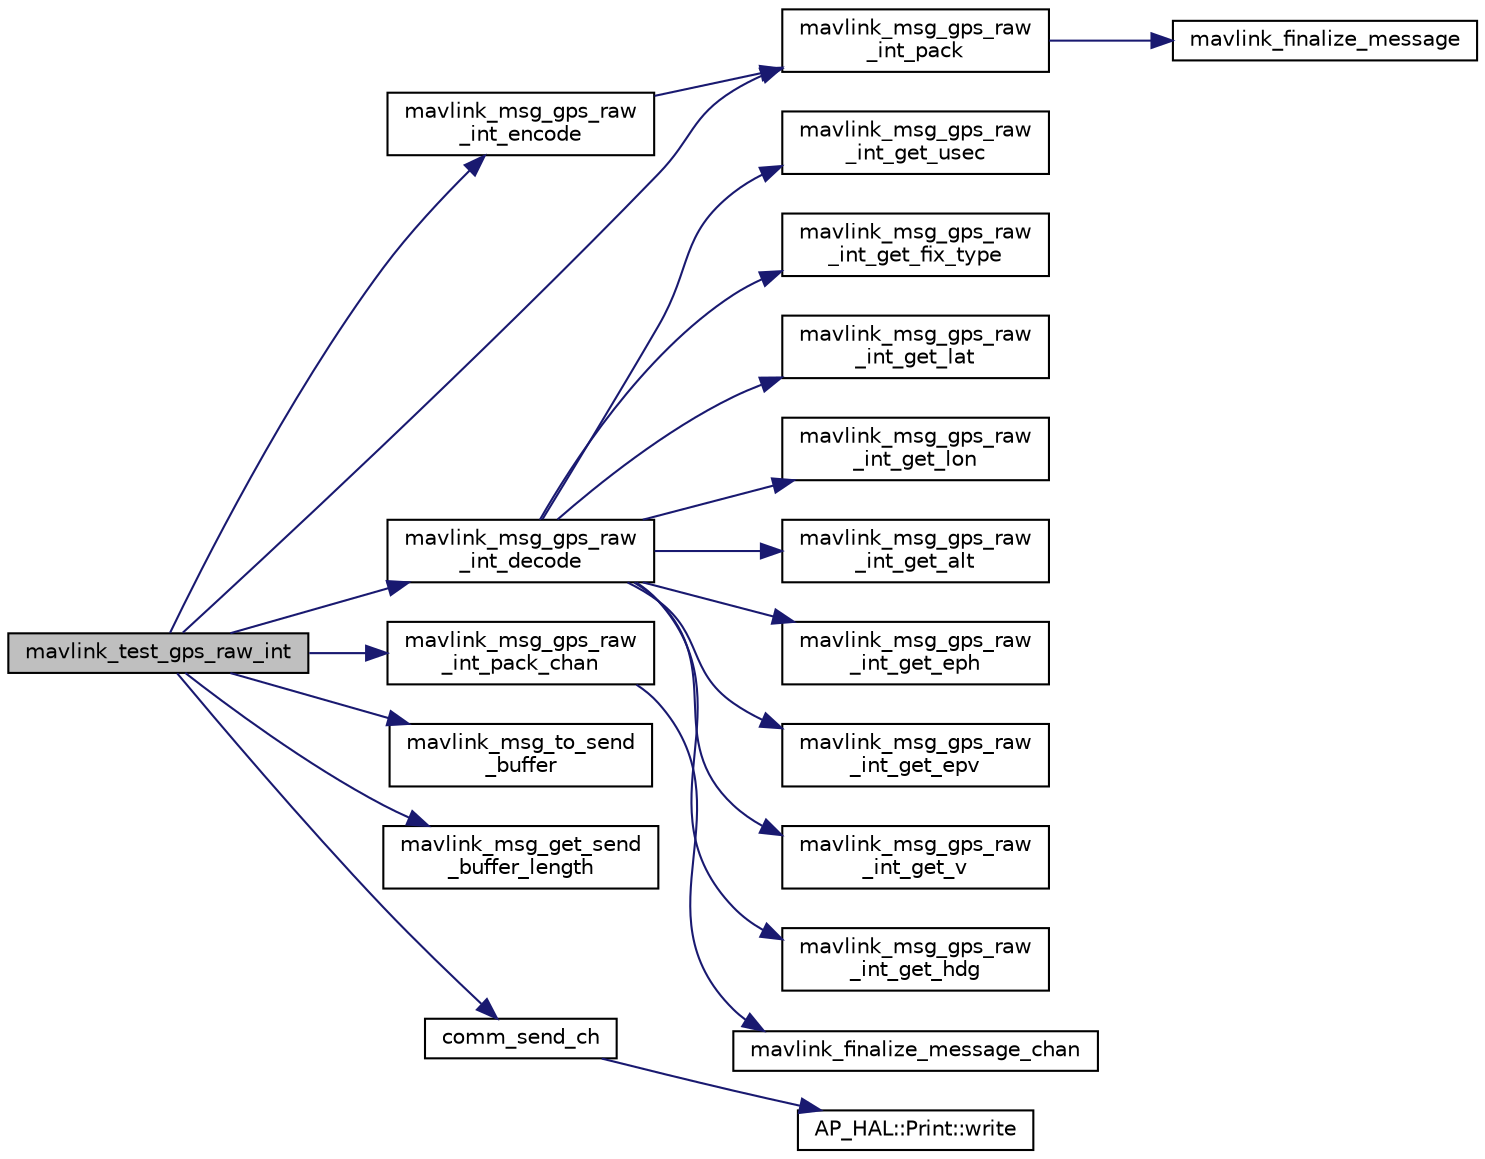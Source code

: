 digraph "mavlink_test_gps_raw_int"
{
 // INTERACTIVE_SVG=YES
  edge [fontname="Helvetica",fontsize="10",labelfontname="Helvetica",labelfontsize="10"];
  node [fontname="Helvetica",fontsize="10",shape=record];
  rankdir="LR";
  Node1 [label="mavlink_test_gps_raw_int",height=0.2,width=0.4,color="black", fillcolor="grey75", style="filled" fontcolor="black"];
  Node1 -> Node2 [color="midnightblue",fontsize="10",style="solid",fontname="Helvetica"];
  Node2 [label="mavlink_msg_gps_raw\l_int_encode",height=0.2,width=0.4,color="black", fillcolor="white", style="filled",URL="$v0_89_2common_2mavlink__msg__gps__raw__int_8h.html#a2fed85d0fb9177d68d5369012e4bd8e1",tooltip="Encode a gps_raw_int struct into a message. "];
  Node2 -> Node3 [color="midnightblue",fontsize="10",style="solid",fontname="Helvetica"];
  Node3 [label="mavlink_msg_gps_raw\l_int_pack",height=0.2,width=0.4,color="black", fillcolor="white", style="filled",URL="$v0_89_2common_2mavlink__msg__gps__raw__int_8h.html#a6e2462eee3e20ac5e0f29cae024c41c5",tooltip="Pack a gps_raw_int message. "];
  Node3 -> Node4 [color="midnightblue",fontsize="10",style="solid",fontname="Helvetica"];
  Node4 [label="mavlink_finalize_message",height=0.2,width=0.4,color="black", fillcolor="white", style="filled",URL="$v0_89_2mavlink__helpers_8h.html#af3bea083c5ec83f5b6570b2bd4a817d0",tooltip="Finalize a MAVLink message with MAVLINK_COMM_0 as default channel. "];
  Node1 -> Node5 [color="midnightblue",fontsize="10",style="solid",fontname="Helvetica"];
  Node5 [label="mavlink_msg_gps_raw\l_int_decode",height=0.2,width=0.4,color="black", fillcolor="white", style="filled",URL="$v0_89_2common_2mavlink__msg__gps__raw__int_8h.html#a0e714bd170ef80a643a3c3c4cf6cbe67",tooltip="Decode a gps_raw_int message into a struct. "];
  Node5 -> Node6 [color="midnightblue",fontsize="10",style="solid",fontname="Helvetica"];
  Node6 [label="mavlink_msg_gps_raw\l_int_get_usec",height=0.2,width=0.4,color="black", fillcolor="white", style="filled",URL="$v0_89_2common_2mavlink__msg__gps__raw__int_8h.html#a6ad03e993f8542516e7e39d848a397de",tooltip="Send a gps_raw_int message. "];
  Node5 -> Node7 [color="midnightblue",fontsize="10",style="solid",fontname="Helvetica"];
  Node7 [label="mavlink_msg_gps_raw\l_int_get_fix_type",height=0.2,width=0.4,color="black", fillcolor="white", style="filled",URL="$v0_89_2common_2mavlink__msg__gps__raw__int_8h.html#aefcdc06bacd3017fa82df9ab80a76d1a",tooltip="Get field fix_type from gps_raw_int message. "];
  Node5 -> Node8 [color="midnightblue",fontsize="10",style="solid",fontname="Helvetica"];
  Node8 [label="mavlink_msg_gps_raw\l_int_get_lat",height=0.2,width=0.4,color="black", fillcolor="white", style="filled",URL="$v0_89_2common_2mavlink__msg__gps__raw__int_8h.html#aaf9f40b96dbfd4fd71c98526053b5bf7",tooltip="Get field lat from gps_raw_int message. "];
  Node5 -> Node9 [color="midnightblue",fontsize="10",style="solid",fontname="Helvetica"];
  Node9 [label="mavlink_msg_gps_raw\l_int_get_lon",height=0.2,width=0.4,color="black", fillcolor="white", style="filled",URL="$v0_89_2common_2mavlink__msg__gps__raw__int_8h.html#a069d46d7e30e62f0c420f298a8319164",tooltip="Get field lon from gps_raw_int message. "];
  Node5 -> Node10 [color="midnightblue",fontsize="10",style="solid",fontname="Helvetica"];
  Node10 [label="mavlink_msg_gps_raw\l_int_get_alt",height=0.2,width=0.4,color="black", fillcolor="white", style="filled",URL="$v0_89_2common_2mavlink__msg__gps__raw__int_8h.html#a48580b2c938c8b8f2b6e068439f7ada2",tooltip="Get field alt from gps_raw_int message. "];
  Node5 -> Node11 [color="midnightblue",fontsize="10",style="solid",fontname="Helvetica"];
  Node11 [label="mavlink_msg_gps_raw\l_int_get_eph",height=0.2,width=0.4,color="black", fillcolor="white", style="filled",URL="$v0_89_2common_2mavlink__msg__gps__raw__int_8h.html#a4aab40cfb5ef32673c0b685b274a7a89",tooltip="Get field eph from gps_raw_int message. "];
  Node5 -> Node12 [color="midnightblue",fontsize="10",style="solid",fontname="Helvetica"];
  Node12 [label="mavlink_msg_gps_raw\l_int_get_epv",height=0.2,width=0.4,color="black", fillcolor="white", style="filled",URL="$v0_89_2common_2mavlink__msg__gps__raw__int_8h.html#aab9932296005c6da8e1427c5ed287267",tooltip="Get field epv from gps_raw_int message. "];
  Node5 -> Node13 [color="midnightblue",fontsize="10",style="solid",fontname="Helvetica"];
  Node13 [label="mavlink_msg_gps_raw\l_int_get_v",height=0.2,width=0.4,color="black", fillcolor="white", style="filled",URL="$v0_89_2common_2mavlink__msg__gps__raw__int_8h.html#a76bc1cb496a49f2a44e70e5a32c85e8d",tooltip="Get field v from gps_raw_int message. "];
  Node5 -> Node14 [color="midnightblue",fontsize="10",style="solid",fontname="Helvetica"];
  Node14 [label="mavlink_msg_gps_raw\l_int_get_hdg",height=0.2,width=0.4,color="black", fillcolor="white", style="filled",URL="$v0_89_2common_2mavlink__msg__gps__raw__int_8h.html#aa114d3b71f3c9b73d8094bcec76f0ef9",tooltip="Get field hdg from gps_raw_int message. "];
  Node1 -> Node3 [color="midnightblue",fontsize="10",style="solid",fontname="Helvetica"];
  Node1 -> Node15 [color="midnightblue",fontsize="10",style="solid",fontname="Helvetica"];
  Node15 [label="mavlink_msg_gps_raw\l_int_pack_chan",height=0.2,width=0.4,color="black", fillcolor="white", style="filled",URL="$v0_89_2common_2mavlink__msg__gps__raw__int_8h.html#a8a6517d934e7bcd2cbe0f9c8abf07c37",tooltip="Pack a gps_raw_int message on a channel. "];
  Node15 -> Node16 [color="midnightblue",fontsize="10",style="solid",fontname="Helvetica"];
  Node16 [label="mavlink_finalize_message_chan",height=0.2,width=0.4,color="black", fillcolor="white", style="filled",URL="$v0_89_2mavlink__helpers_8h.html#aa66131138fc02101dcc73b4b556ab422",tooltip="Finalize a MAVLink message with channel assignment. "];
  Node1 -> Node17 [color="midnightblue",fontsize="10",style="solid",fontname="Helvetica"];
  Node17 [label="mavlink_msg_to_send\l_buffer",height=0.2,width=0.4,color="black", fillcolor="white", style="filled",URL="$v0_89_2mavlink__helpers_8h.html#afea0a9befa84822fd62c2899ea0d849e",tooltip="Pack a message to send it over a serial byte stream. "];
  Node1 -> Node18 [color="midnightblue",fontsize="10",style="solid",fontname="Helvetica"];
  Node18 [label="mavlink_msg_get_send\l_buffer_length",height=0.2,width=0.4,color="black", fillcolor="white", style="filled",URL="$v0_89_2protocol_8h.html#aa86c08f27aabb7a2e12a67f189f590c8",tooltip="Get the required buffer size for this message. "];
  Node1 -> Node19 [color="midnightblue",fontsize="10",style="solid",fontname="Helvetica"];
  Node19 [label="comm_send_ch",height=0.2,width=0.4,color="black", fillcolor="white", style="filled",URL="$GCS__MAVLink_8h.html#ab753873a1ee10adedd0ce246311468f8"];
  Node19 -> Node20 [color="midnightblue",fontsize="10",style="solid",fontname="Helvetica"];
  Node20 [label="AP_HAL::Print::write",height=0.2,width=0.4,color="black", fillcolor="white", style="filled",URL="$classAP__HAL_1_1Print.html#acc65391952a43334f8f5c9bef341f501"];
}
